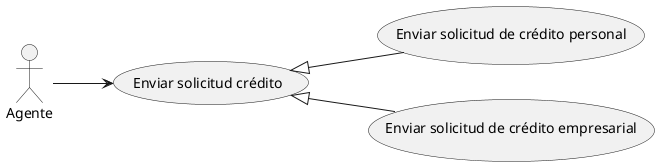 @startuml
left to right direction
:Agente: as A
(Enviar solicitud crédito) as ESC
(Enviar solicitud de crédito personal) as SoPer
(Enviar solicitud de crédito empresarial) as SoEm

A --> ESC
SoPer -up-|> ESC
SoEm -up-|> ESC
@enduml